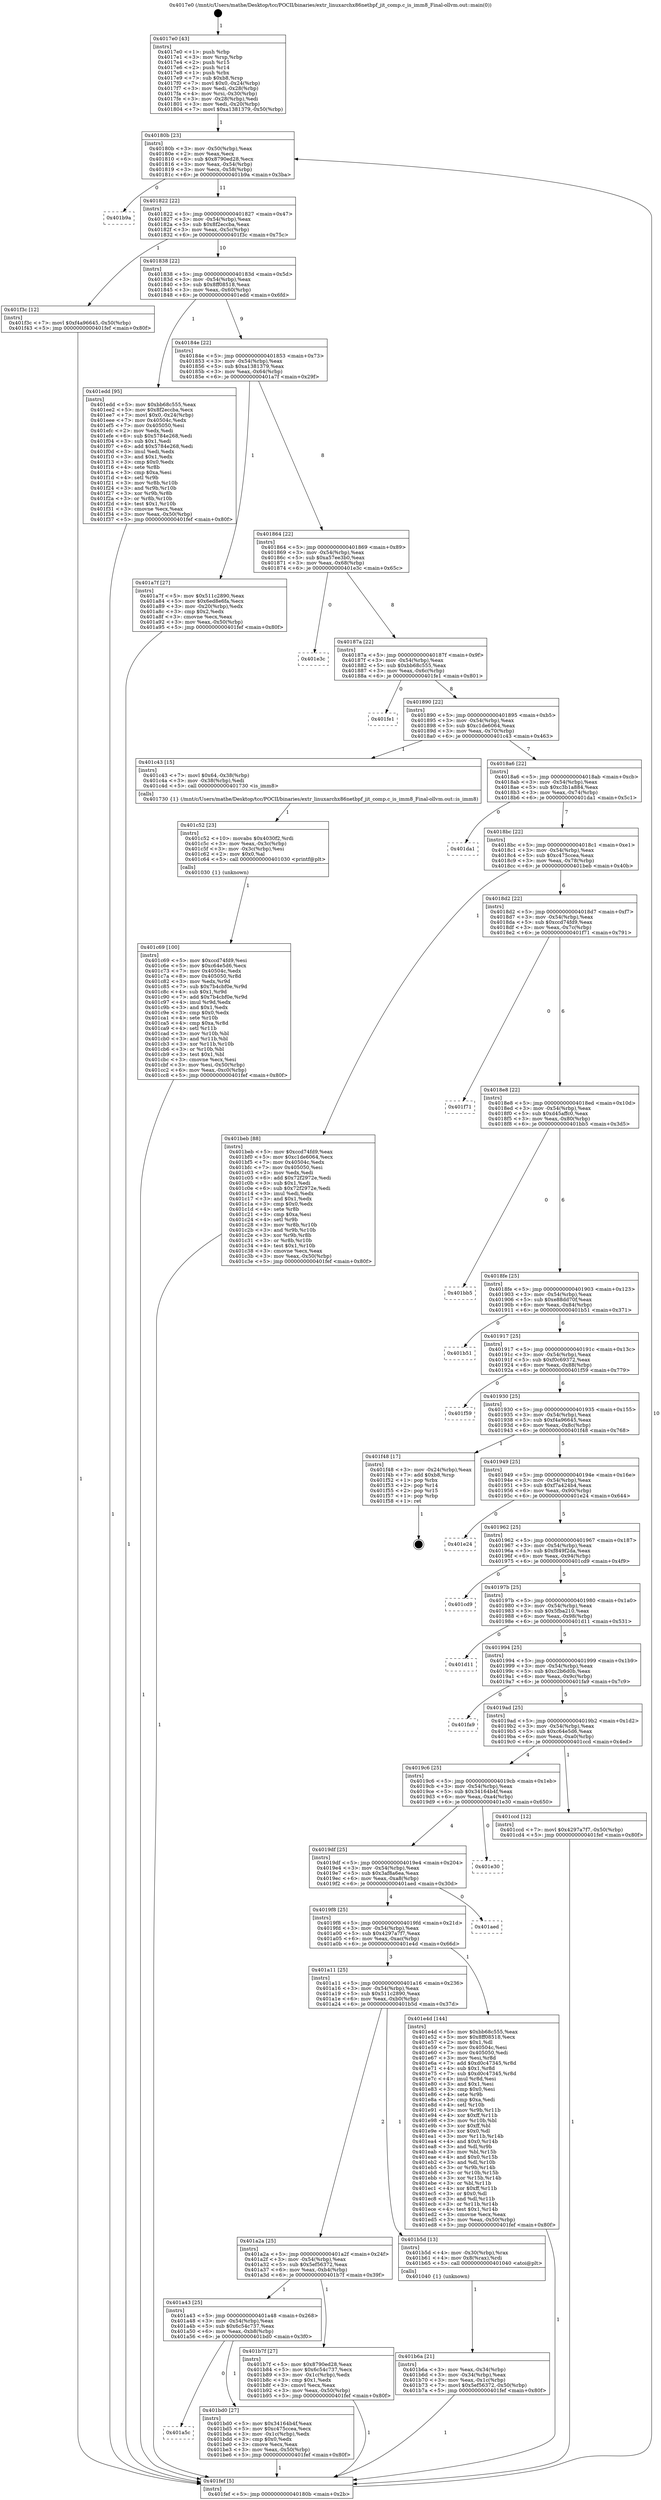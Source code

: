 digraph "0x4017e0" {
  label = "0x4017e0 (/mnt/c/Users/mathe/Desktop/tcc/POCII/binaries/extr_linuxarchx86netbpf_jit_comp.c_is_imm8_Final-ollvm.out::main(0))"
  labelloc = "t"
  node[shape=record]

  Entry [label="",width=0.3,height=0.3,shape=circle,fillcolor=black,style=filled]
  "0x40180b" [label="{
     0x40180b [23]\l
     | [instrs]\l
     &nbsp;&nbsp;0x40180b \<+3\>: mov -0x50(%rbp),%eax\l
     &nbsp;&nbsp;0x40180e \<+2\>: mov %eax,%ecx\l
     &nbsp;&nbsp;0x401810 \<+6\>: sub $0x8790ed28,%ecx\l
     &nbsp;&nbsp;0x401816 \<+3\>: mov %eax,-0x54(%rbp)\l
     &nbsp;&nbsp;0x401819 \<+3\>: mov %ecx,-0x58(%rbp)\l
     &nbsp;&nbsp;0x40181c \<+6\>: je 0000000000401b9a \<main+0x3ba\>\l
  }"]
  "0x401b9a" [label="{
     0x401b9a\l
  }", style=dashed]
  "0x401822" [label="{
     0x401822 [22]\l
     | [instrs]\l
     &nbsp;&nbsp;0x401822 \<+5\>: jmp 0000000000401827 \<main+0x47\>\l
     &nbsp;&nbsp;0x401827 \<+3\>: mov -0x54(%rbp),%eax\l
     &nbsp;&nbsp;0x40182a \<+5\>: sub $0x8f2eccba,%eax\l
     &nbsp;&nbsp;0x40182f \<+3\>: mov %eax,-0x5c(%rbp)\l
     &nbsp;&nbsp;0x401832 \<+6\>: je 0000000000401f3c \<main+0x75c\>\l
  }"]
  Exit [label="",width=0.3,height=0.3,shape=circle,fillcolor=black,style=filled,peripheries=2]
  "0x401f3c" [label="{
     0x401f3c [12]\l
     | [instrs]\l
     &nbsp;&nbsp;0x401f3c \<+7\>: movl $0xf4a96645,-0x50(%rbp)\l
     &nbsp;&nbsp;0x401f43 \<+5\>: jmp 0000000000401fef \<main+0x80f\>\l
  }"]
  "0x401838" [label="{
     0x401838 [22]\l
     | [instrs]\l
     &nbsp;&nbsp;0x401838 \<+5\>: jmp 000000000040183d \<main+0x5d\>\l
     &nbsp;&nbsp;0x40183d \<+3\>: mov -0x54(%rbp),%eax\l
     &nbsp;&nbsp;0x401840 \<+5\>: sub $0x8ff08518,%eax\l
     &nbsp;&nbsp;0x401845 \<+3\>: mov %eax,-0x60(%rbp)\l
     &nbsp;&nbsp;0x401848 \<+6\>: je 0000000000401edd \<main+0x6fd\>\l
  }"]
  "0x401c69" [label="{
     0x401c69 [100]\l
     | [instrs]\l
     &nbsp;&nbsp;0x401c69 \<+5\>: mov $0xccd74fd9,%esi\l
     &nbsp;&nbsp;0x401c6e \<+5\>: mov $0xc64e5d6,%ecx\l
     &nbsp;&nbsp;0x401c73 \<+7\>: mov 0x40504c,%edx\l
     &nbsp;&nbsp;0x401c7a \<+8\>: mov 0x405050,%r8d\l
     &nbsp;&nbsp;0x401c82 \<+3\>: mov %edx,%r9d\l
     &nbsp;&nbsp;0x401c85 \<+7\>: sub $0x7b4cbf0e,%r9d\l
     &nbsp;&nbsp;0x401c8c \<+4\>: sub $0x1,%r9d\l
     &nbsp;&nbsp;0x401c90 \<+7\>: add $0x7b4cbf0e,%r9d\l
     &nbsp;&nbsp;0x401c97 \<+4\>: imul %r9d,%edx\l
     &nbsp;&nbsp;0x401c9b \<+3\>: and $0x1,%edx\l
     &nbsp;&nbsp;0x401c9e \<+3\>: cmp $0x0,%edx\l
     &nbsp;&nbsp;0x401ca1 \<+4\>: sete %r10b\l
     &nbsp;&nbsp;0x401ca5 \<+4\>: cmp $0xa,%r8d\l
     &nbsp;&nbsp;0x401ca9 \<+4\>: setl %r11b\l
     &nbsp;&nbsp;0x401cad \<+3\>: mov %r10b,%bl\l
     &nbsp;&nbsp;0x401cb0 \<+3\>: and %r11b,%bl\l
     &nbsp;&nbsp;0x401cb3 \<+3\>: xor %r11b,%r10b\l
     &nbsp;&nbsp;0x401cb6 \<+3\>: or %r10b,%bl\l
     &nbsp;&nbsp;0x401cb9 \<+3\>: test $0x1,%bl\l
     &nbsp;&nbsp;0x401cbc \<+3\>: cmovne %ecx,%esi\l
     &nbsp;&nbsp;0x401cbf \<+3\>: mov %esi,-0x50(%rbp)\l
     &nbsp;&nbsp;0x401cc2 \<+6\>: mov %eax,-0xc0(%rbp)\l
     &nbsp;&nbsp;0x401cc8 \<+5\>: jmp 0000000000401fef \<main+0x80f\>\l
  }"]
  "0x401edd" [label="{
     0x401edd [95]\l
     | [instrs]\l
     &nbsp;&nbsp;0x401edd \<+5\>: mov $0xbb68c555,%eax\l
     &nbsp;&nbsp;0x401ee2 \<+5\>: mov $0x8f2eccba,%ecx\l
     &nbsp;&nbsp;0x401ee7 \<+7\>: movl $0x0,-0x24(%rbp)\l
     &nbsp;&nbsp;0x401eee \<+7\>: mov 0x40504c,%edx\l
     &nbsp;&nbsp;0x401ef5 \<+7\>: mov 0x405050,%esi\l
     &nbsp;&nbsp;0x401efc \<+2\>: mov %edx,%edi\l
     &nbsp;&nbsp;0x401efe \<+6\>: sub $0x5784e268,%edi\l
     &nbsp;&nbsp;0x401f04 \<+3\>: sub $0x1,%edi\l
     &nbsp;&nbsp;0x401f07 \<+6\>: add $0x5784e268,%edi\l
     &nbsp;&nbsp;0x401f0d \<+3\>: imul %edi,%edx\l
     &nbsp;&nbsp;0x401f10 \<+3\>: and $0x1,%edx\l
     &nbsp;&nbsp;0x401f13 \<+3\>: cmp $0x0,%edx\l
     &nbsp;&nbsp;0x401f16 \<+4\>: sete %r8b\l
     &nbsp;&nbsp;0x401f1a \<+3\>: cmp $0xa,%esi\l
     &nbsp;&nbsp;0x401f1d \<+4\>: setl %r9b\l
     &nbsp;&nbsp;0x401f21 \<+3\>: mov %r8b,%r10b\l
     &nbsp;&nbsp;0x401f24 \<+3\>: and %r9b,%r10b\l
     &nbsp;&nbsp;0x401f27 \<+3\>: xor %r9b,%r8b\l
     &nbsp;&nbsp;0x401f2a \<+3\>: or %r8b,%r10b\l
     &nbsp;&nbsp;0x401f2d \<+4\>: test $0x1,%r10b\l
     &nbsp;&nbsp;0x401f31 \<+3\>: cmovne %ecx,%eax\l
     &nbsp;&nbsp;0x401f34 \<+3\>: mov %eax,-0x50(%rbp)\l
     &nbsp;&nbsp;0x401f37 \<+5\>: jmp 0000000000401fef \<main+0x80f\>\l
  }"]
  "0x40184e" [label="{
     0x40184e [22]\l
     | [instrs]\l
     &nbsp;&nbsp;0x40184e \<+5\>: jmp 0000000000401853 \<main+0x73\>\l
     &nbsp;&nbsp;0x401853 \<+3\>: mov -0x54(%rbp),%eax\l
     &nbsp;&nbsp;0x401856 \<+5\>: sub $0xa1381379,%eax\l
     &nbsp;&nbsp;0x40185b \<+3\>: mov %eax,-0x64(%rbp)\l
     &nbsp;&nbsp;0x40185e \<+6\>: je 0000000000401a7f \<main+0x29f\>\l
  }"]
  "0x401c52" [label="{
     0x401c52 [23]\l
     | [instrs]\l
     &nbsp;&nbsp;0x401c52 \<+10\>: movabs $0x4030f2,%rdi\l
     &nbsp;&nbsp;0x401c5c \<+3\>: mov %eax,-0x3c(%rbp)\l
     &nbsp;&nbsp;0x401c5f \<+3\>: mov -0x3c(%rbp),%esi\l
     &nbsp;&nbsp;0x401c62 \<+2\>: mov $0x0,%al\l
     &nbsp;&nbsp;0x401c64 \<+5\>: call 0000000000401030 \<printf@plt\>\l
     | [calls]\l
     &nbsp;&nbsp;0x401030 \{1\} (unknown)\l
  }"]
  "0x401a7f" [label="{
     0x401a7f [27]\l
     | [instrs]\l
     &nbsp;&nbsp;0x401a7f \<+5\>: mov $0x511c2890,%eax\l
     &nbsp;&nbsp;0x401a84 \<+5\>: mov $0x6ed8e6fa,%ecx\l
     &nbsp;&nbsp;0x401a89 \<+3\>: mov -0x20(%rbp),%edx\l
     &nbsp;&nbsp;0x401a8c \<+3\>: cmp $0x2,%edx\l
     &nbsp;&nbsp;0x401a8f \<+3\>: cmovne %ecx,%eax\l
     &nbsp;&nbsp;0x401a92 \<+3\>: mov %eax,-0x50(%rbp)\l
     &nbsp;&nbsp;0x401a95 \<+5\>: jmp 0000000000401fef \<main+0x80f\>\l
  }"]
  "0x401864" [label="{
     0x401864 [22]\l
     | [instrs]\l
     &nbsp;&nbsp;0x401864 \<+5\>: jmp 0000000000401869 \<main+0x89\>\l
     &nbsp;&nbsp;0x401869 \<+3\>: mov -0x54(%rbp),%eax\l
     &nbsp;&nbsp;0x40186c \<+5\>: sub $0xa57ee3b0,%eax\l
     &nbsp;&nbsp;0x401871 \<+3\>: mov %eax,-0x68(%rbp)\l
     &nbsp;&nbsp;0x401874 \<+6\>: je 0000000000401e3c \<main+0x65c\>\l
  }"]
  "0x401fef" [label="{
     0x401fef [5]\l
     | [instrs]\l
     &nbsp;&nbsp;0x401fef \<+5\>: jmp 000000000040180b \<main+0x2b\>\l
  }"]
  "0x4017e0" [label="{
     0x4017e0 [43]\l
     | [instrs]\l
     &nbsp;&nbsp;0x4017e0 \<+1\>: push %rbp\l
     &nbsp;&nbsp;0x4017e1 \<+3\>: mov %rsp,%rbp\l
     &nbsp;&nbsp;0x4017e4 \<+2\>: push %r15\l
     &nbsp;&nbsp;0x4017e6 \<+2\>: push %r14\l
     &nbsp;&nbsp;0x4017e8 \<+1\>: push %rbx\l
     &nbsp;&nbsp;0x4017e9 \<+7\>: sub $0xb8,%rsp\l
     &nbsp;&nbsp;0x4017f0 \<+7\>: movl $0x0,-0x24(%rbp)\l
     &nbsp;&nbsp;0x4017f7 \<+3\>: mov %edi,-0x28(%rbp)\l
     &nbsp;&nbsp;0x4017fa \<+4\>: mov %rsi,-0x30(%rbp)\l
     &nbsp;&nbsp;0x4017fe \<+3\>: mov -0x28(%rbp),%edi\l
     &nbsp;&nbsp;0x401801 \<+3\>: mov %edi,-0x20(%rbp)\l
     &nbsp;&nbsp;0x401804 \<+7\>: movl $0xa1381379,-0x50(%rbp)\l
  }"]
  "0x401a5c" [label="{
     0x401a5c\l
  }", style=dashed]
  "0x401e3c" [label="{
     0x401e3c\l
  }", style=dashed]
  "0x40187a" [label="{
     0x40187a [22]\l
     | [instrs]\l
     &nbsp;&nbsp;0x40187a \<+5\>: jmp 000000000040187f \<main+0x9f\>\l
     &nbsp;&nbsp;0x40187f \<+3\>: mov -0x54(%rbp),%eax\l
     &nbsp;&nbsp;0x401882 \<+5\>: sub $0xbb68c555,%eax\l
     &nbsp;&nbsp;0x401887 \<+3\>: mov %eax,-0x6c(%rbp)\l
     &nbsp;&nbsp;0x40188a \<+6\>: je 0000000000401fe1 \<main+0x801\>\l
  }"]
  "0x401bd0" [label="{
     0x401bd0 [27]\l
     | [instrs]\l
     &nbsp;&nbsp;0x401bd0 \<+5\>: mov $0x34164b4f,%eax\l
     &nbsp;&nbsp;0x401bd5 \<+5\>: mov $0xc475ccea,%ecx\l
     &nbsp;&nbsp;0x401bda \<+3\>: mov -0x1c(%rbp),%edx\l
     &nbsp;&nbsp;0x401bdd \<+3\>: cmp $0x0,%edx\l
     &nbsp;&nbsp;0x401be0 \<+3\>: cmove %ecx,%eax\l
     &nbsp;&nbsp;0x401be3 \<+3\>: mov %eax,-0x50(%rbp)\l
     &nbsp;&nbsp;0x401be6 \<+5\>: jmp 0000000000401fef \<main+0x80f\>\l
  }"]
  "0x401fe1" [label="{
     0x401fe1\l
  }", style=dashed]
  "0x401890" [label="{
     0x401890 [22]\l
     | [instrs]\l
     &nbsp;&nbsp;0x401890 \<+5\>: jmp 0000000000401895 \<main+0xb5\>\l
     &nbsp;&nbsp;0x401895 \<+3\>: mov -0x54(%rbp),%eax\l
     &nbsp;&nbsp;0x401898 \<+5\>: sub $0xc1de6064,%eax\l
     &nbsp;&nbsp;0x40189d \<+3\>: mov %eax,-0x70(%rbp)\l
     &nbsp;&nbsp;0x4018a0 \<+6\>: je 0000000000401c43 \<main+0x463\>\l
  }"]
  "0x401a43" [label="{
     0x401a43 [25]\l
     | [instrs]\l
     &nbsp;&nbsp;0x401a43 \<+5\>: jmp 0000000000401a48 \<main+0x268\>\l
     &nbsp;&nbsp;0x401a48 \<+3\>: mov -0x54(%rbp),%eax\l
     &nbsp;&nbsp;0x401a4b \<+5\>: sub $0x6c54c737,%eax\l
     &nbsp;&nbsp;0x401a50 \<+6\>: mov %eax,-0xb8(%rbp)\l
     &nbsp;&nbsp;0x401a56 \<+6\>: je 0000000000401bd0 \<main+0x3f0\>\l
  }"]
  "0x401c43" [label="{
     0x401c43 [15]\l
     | [instrs]\l
     &nbsp;&nbsp;0x401c43 \<+7\>: movl $0x64,-0x38(%rbp)\l
     &nbsp;&nbsp;0x401c4a \<+3\>: mov -0x38(%rbp),%edi\l
     &nbsp;&nbsp;0x401c4d \<+5\>: call 0000000000401730 \<is_imm8\>\l
     | [calls]\l
     &nbsp;&nbsp;0x401730 \{1\} (/mnt/c/Users/mathe/Desktop/tcc/POCII/binaries/extr_linuxarchx86netbpf_jit_comp.c_is_imm8_Final-ollvm.out::is_imm8)\l
  }"]
  "0x4018a6" [label="{
     0x4018a6 [22]\l
     | [instrs]\l
     &nbsp;&nbsp;0x4018a6 \<+5\>: jmp 00000000004018ab \<main+0xcb\>\l
     &nbsp;&nbsp;0x4018ab \<+3\>: mov -0x54(%rbp),%eax\l
     &nbsp;&nbsp;0x4018ae \<+5\>: sub $0xc3b1a884,%eax\l
     &nbsp;&nbsp;0x4018b3 \<+3\>: mov %eax,-0x74(%rbp)\l
     &nbsp;&nbsp;0x4018b6 \<+6\>: je 0000000000401da1 \<main+0x5c1\>\l
  }"]
  "0x401b7f" [label="{
     0x401b7f [27]\l
     | [instrs]\l
     &nbsp;&nbsp;0x401b7f \<+5\>: mov $0x8790ed28,%eax\l
     &nbsp;&nbsp;0x401b84 \<+5\>: mov $0x6c54c737,%ecx\l
     &nbsp;&nbsp;0x401b89 \<+3\>: mov -0x1c(%rbp),%edx\l
     &nbsp;&nbsp;0x401b8c \<+3\>: cmp $0x1,%edx\l
     &nbsp;&nbsp;0x401b8f \<+3\>: cmovl %ecx,%eax\l
     &nbsp;&nbsp;0x401b92 \<+3\>: mov %eax,-0x50(%rbp)\l
     &nbsp;&nbsp;0x401b95 \<+5\>: jmp 0000000000401fef \<main+0x80f\>\l
  }"]
  "0x401da1" [label="{
     0x401da1\l
  }", style=dashed]
  "0x4018bc" [label="{
     0x4018bc [22]\l
     | [instrs]\l
     &nbsp;&nbsp;0x4018bc \<+5\>: jmp 00000000004018c1 \<main+0xe1\>\l
     &nbsp;&nbsp;0x4018c1 \<+3\>: mov -0x54(%rbp),%eax\l
     &nbsp;&nbsp;0x4018c4 \<+5\>: sub $0xc475ccea,%eax\l
     &nbsp;&nbsp;0x4018c9 \<+3\>: mov %eax,-0x78(%rbp)\l
     &nbsp;&nbsp;0x4018cc \<+6\>: je 0000000000401beb \<main+0x40b\>\l
  }"]
  "0x401b6a" [label="{
     0x401b6a [21]\l
     | [instrs]\l
     &nbsp;&nbsp;0x401b6a \<+3\>: mov %eax,-0x34(%rbp)\l
     &nbsp;&nbsp;0x401b6d \<+3\>: mov -0x34(%rbp),%eax\l
     &nbsp;&nbsp;0x401b70 \<+3\>: mov %eax,-0x1c(%rbp)\l
     &nbsp;&nbsp;0x401b73 \<+7\>: movl $0x5ef56372,-0x50(%rbp)\l
     &nbsp;&nbsp;0x401b7a \<+5\>: jmp 0000000000401fef \<main+0x80f\>\l
  }"]
  "0x401beb" [label="{
     0x401beb [88]\l
     | [instrs]\l
     &nbsp;&nbsp;0x401beb \<+5\>: mov $0xccd74fd9,%eax\l
     &nbsp;&nbsp;0x401bf0 \<+5\>: mov $0xc1de6064,%ecx\l
     &nbsp;&nbsp;0x401bf5 \<+7\>: mov 0x40504c,%edx\l
     &nbsp;&nbsp;0x401bfc \<+7\>: mov 0x405050,%esi\l
     &nbsp;&nbsp;0x401c03 \<+2\>: mov %edx,%edi\l
     &nbsp;&nbsp;0x401c05 \<+6\>: add $0x72f2972e,%edi\l
     &nbsp;&nbsp;0x401c0b \<+3\>: sub $0x1,%edi\l
     &nbsp;&nbsp;0x401c0e \<+6\>: sub $0x72f2972e,%edi\l
     &nbsp;&nbsp;0x401c14 \<+3\>: imul %edi,%edx\l
     &nbsp;&nbsp;0x401c17 \<+3\>: and $0x1,%edx\l
     &nbsp;&nbsp;0x401c1a \<+3\>: cmp $0x0,%edx\l
     &nbsp;&nbsp;0x401c1d \<+4\>: sete %r8b\l
     &nbsp;&nbsp;0x401c21 \<+3\>: cmp $0xa,%esi\l
     &nbsp;&nbsp;0x401c24 \<+4\>: setl %r9b\l
     &nbsp;&nbsp;0x401c28 \<+3\>: mov %r8b,%r10b\l
     &nbsp;&nbsp;0x401c2b \<+3\>: and %r9b,%r10b\l
     &nbsp;&nbsp;0x401c2e \<+3\>: xor %r9b,%r8b\l
     &nbsp;&nbsp;0x401c31 \<+3\>: or %r8b,%r10b\l
     &nbsp;&nbsp;0x401c34 \<+4\>: test $0x1,%r10b\l
     &nbsp;&nbsp;0x401c38 \<+3\>: cmovne %ecx,%eax\l
     &nbsp;&nbsp;0x401c3b \<+3\>: mov %eax,-0x50(%rbp)\l
     &nbsp;&nbsp;0x401c3e \<+5\>: jmp 0000000000401fef \<main+0x80f\>\l
  }"]
  "0x4018d2" [label="{
     0x4018d2 [22]\l
     | [instrs]\l
     &nbsp;&nbsp;0x4018d2 \<+5\>: jmp 00000000004018d7 \<main+0xf7\>\l
     &nbsp;&nbsp;0x4018d7 \<+3\>: mov -0x54(%rbp),%eax\l
     &nbsp;&nbsp;0x4018da \<+5\>: sub $0xccd74fd9,%eax\l
     &nbsp;&nbsp;0x4018df \<+3\>: mov %eax,-0x7c(%rbp)\l
     &nbsp;&nbsp;0x4018e2 \<+6\>: je 0000000000401f71 \<main+0x791\>\l
  }"]
  "0x401a2a" [label="{
     0x401a2a [25]\l
     | [instrs]\l
     &nbsp;&nbsp;0x401a2a \<+5\>: jmp 0000000000401a2f \<main+0x24f\>\l
     &nbsp;&nbsp;0x401a2f \<+3\>: mov -0x54(%rbp),%eax\l
     &nbsp;&nbsp;0x401a32 \<+5\>: sub $0x5ef56372,%eax\l
     &nbsp;&nbsp;0x401a37 \<+6\>: mov %eax,-0xb4(%rbp)\l
     &nbsp;&nbsp;0x401a3d \<+6\>: je 0000000000401b7f \<main+0x39f\>\l
  }"]
  "0x401f71" [label="{
     0x401f71\l
  }", style=dashed]
  "0x4018e8" [label="{
     0x4018e8 [22]\l
     | [instrs]\l
     &nbsp;&nbsp;0x4018e8 \<+5\>: jmp 00000000004018ed \<main+0x10d\>\l
     &nbsp;&nbsp;0x4018ed \<+3\>: mov -0x54(%rbp),%eax\l
     &nbsp;&nbsp;0x4018f0 \<+5\>: sub $0xd45affc0,%eax\l
     &nbsp;&nbsp;0x4018f5 \<+3\>: mov %eax,-0x80(%rbp)\l
     &nbsp;&nbsp;0x4018f8 \<+6\>: je 0000000000401bb5 \<main+0x3d5\>\l
  }"]
  "0x401b5d" [label="{
     0x401b5d [13]\l
     | [instrs]\l
     &nbsp;&nbsp;0x401b5d \<+4\>: mov -0x30(%rbp),%rax\l
     &nbsp;&nbsp;0x401b61 \<+4\>: mov 0x8(%rax),%rdi\l
     &nbsp;&nbsp;0x401b65 \<+5\>: call 0000000000401040 \<atoi@plt\>\l
     | [calls]\l
     &nbsp;&nbsp;0x401040 \{1\} (unknown)\l
  }"]
  "0x401bb5" [label="{
     0x401bb5\l
  }", style=dashed]
  "0x4018fe" [label="{
     0x4018fe [25]\l
     | [instrs]\l
     &nbsp;&nbsp;0x4018fe \<+5\>: jmp 0000000000401903 \<main+0x123\>\l
     &nbsp;&nbsp;0x401903 \<+3\>: mov -0x54(%rbp),%eax\l
     &nbsp;&nbsp;0x401906 \<+5\>: sub $0xe88dd70f,%eax\l
     &nbsp;&nbsp;0x40190b \<+6\>: mov %eax,-0x84(%rbp)\l
     &nbsp;&nbsp;0x401911 \<+6\>: je 0000000000401b51 \<main+0x371\>\l
  }"]
  "0x401a11" [label="{
     0x401a11 [25]\l
     | [instrs]\l
     &nbsp;&nbsp;0x401a11 \<+5\>: jmp 0000000000401a16 \<main+0x236\>\l
     &nbsp;&nbsp;0x401a16 \<+3\>: mov -0x54(%rbp),%eax\l
     &nbsp;&nbsp;0x401a19 \<+5\>: sub $0x511c2890,%eax\l
     &nbsp;&nbsp;0x401a1e \<+6\>: mov %eax,-0xb0(%rbp)\l
     &nbsp;&nbsp;0x401a24 \<+6\>: je 0000000000401b5d \<main+0x37d\>\l
  }"]
  "0x401b51" [label="{
     0x401b51\l
  }", style=dashed]
  "0x401917" [label="{
     0x401917 [25]\l
     | [instrs]\l
     &nbsp;&nbsp;0x401917 \<+5\>: jmp 000000000040191c \<main+0x13c\>\l
     &nbsp;&nbsp;0x40191c \<+3\>: mov -0x54(%rbp),%eax\l
     &nbsp;&nbsp;0x40191f \<+5\>: sub $0xf0c69372,%eax\l
     &nbsp;&nbsp;0x401924 \<+6\>: mov %eax,-0x88(%rbp)\l
     &nbsp;&nbsp;0x40192a \<+6\>: je 0000000000401f59 \<main+0x779\>\l
  }"]
  "0x401e4d" [label="{
     0x401e4d [144]\l
     | [instrs]\l
     &nbsp;&nbsp;0x401e4d \<+5\>: mov $0xbb68c555,%eax\l
     &nbsp;&nbsp;0x401e52 \<+5\>: mov $0x8ff08518,%ecx\l
     &nbsp;&nbsp;0x401e57 \<+2\>: mov $0x1,%dl\l
     &nbsp;&nbsp;0x401e59 \<+7\>: mov 0x40504c,%esi\l
     &nbsp;&nbsp;0x401e60 \<+7\>: mov 0x405050,%edi\l
     &nbsp;&nbsp;0x401e67 \<+3\>: mov %esi,%r8d\l
     &nbsp;&nbsp;0x401e6a \<+7\>: add $0xd0c47345,%r8d\l
     &nbsp;&nbsp;0x401e71 \<+4\>: sub $0x1,%r8d\l
     &nbsp;&nbsp;0x401e75 \<+7\>: sub $0xd0c47345,%r8d\l
     &nbsp;&nbsp;0x401e7c \<+4\>: imul %r8d,%esi\l
     &nbsp;&nbsp;0x401e80 \<+3\>: and $0x1,%esi\l
     &nbsp;&nbsp;0x401e83 \<+3\>: cmp $0x0,%esi\l
     &nbsp;&nbsp;0x401e86 \<+4\>: sete %r9b\l
     &nbsp;&nbsp;0x401e8a \<+3\>: cmp $0xa,%edi\l
     &nbsp;&nbsp;0x401e8d \<+4\>: setl %r10b\l
     &nbsp;&nbsp;0x401e91 \<+3\>: mov %r9b,%r11b\l
     &nbsp;&nbsp;0x401e94 \<+4\>: xor $0xff,%r11b\l
     &nbsp;&nbsp;0x401e98 \<+3\>: mov %r10b,%bl\l
     &nbsp;&nbsp;0x401e9b \<+3\>: xor $0xff,%bl\l
     &nbsp;&nbsp;0x401e9e \<+3\>: xor $0x0,%dl\l
     &nbsp;&nbsp;0x401ea1 \<+3\>: mov %r11b,%r14b\l
     &nbsp;&nbsp;0x401ea4 \<+4\>: and $0x0,%r14b\l
     &nbsp;&nbsp;0x401ea8 \<+3\>: and %dl,%r9b\l
     &nbsp;&nbsp;0x401eab \<+3\>: mov %bl,%r15b\l
     &nbsp;&nbsp;0x401eae \<+4\>: and $0x0,%r15b\l
     &nbsp;&nbsp;0x401eb2 \<+3\>: and %dl,%r10b\l
     &nbsp;&nbsp;0x401eb5 \<+3\>: or %r9b,%r14b\l
     &nbsp;&nbsp;0x401eb8 \<+3\>: or %r10b,%r15b\l
     &nbsp;&nbsp;0x401ebb \<+3\>: xor %r15b,%r14b\l
     &nbsp;&nbsp;0x401ebe \<+3\>: or %bl,%r11b\l
     &nbsp;&nbsp;0x401ec1 \<+4\>: xor $0xff,%r11b\l
     &nbsp;&nbsp;0x401ec5 \<+3\>: or $0x0,%dl\l
     &nbsp;&nbsp;0x401ec8 \<+3\>: and %dl,%r11b\l
     &nbsp;&nbsp;0x401ecb \<+3\>: or %r11b,%r14b\l
     &nbsp;&nbsp;0x401ece \<+4\>: test $0x1,%r14b\l
     &nbsp;&nbsp;0x401ed2 \<+3\>: cmovne %ecx,%eax\l
     &nbsp;&nbsp;0x401ed5 \<+3\>: mov %eax,-0x50(%rbp)\l
     &nbsp;&nbsp;0x401ed8 \<+5\>: jmp 0000000000401fef \<main+0x80f\>\l
  }"]
  "0x401f59" [label="{
     0x401f59\l
  }", style=dashed]
  "0x401930" [label="{
     0x401930 [25]\l
     | [instrs]\l
     &nbsp;&nbsp;0x401930 \<+5\>: jmp 0000000000401935 \<main+0x155\>\l
     &nbsp;&nbsp;0x401935 \<+3\>: mov -0x54(%rbp),%eax\l
     &nbsp;&nbsp;0x401938 \<+5\>: sub $0xf4a96645,%eax\l
     &nbsp;&nbsp;0x40193d \<+6\>: mov %eax,-0x8c(%rbp)\l
     &nbsp;&nbsp;0x401943 \<+6\>: je 0000000000401f48 \<main+0x768\>\l
  }"]
  "0x4019f8" [label="{
     0x4019f8 [25]\l
     | [instrs]\l
     &nbsp;&nbsp;0x4019f8 \<+5\>: jmp 00000000004019fd \<main+0x21d\>\l
     &nbsp;&nbsp;0x4019fd \<+3\>: mov -0x54(%rbp),%eax\l
     &nbsp;&nbsp;0x401a00 \<+5\>: sub $0x4297a7f7,%eax\l
     &nbsp;&nbsp;0x401a05 \<+6\>: mov %eax,-0xac(%rbp)\l
     &nbsp;&nbsp;0x401a0b \<+6\>: je 0000000000401e4d \<main+0x66d\>\l
  }"]
  "0x401f48" [label="{
     0x401f48 [17]\l
     | [instrs]\l
     &nbsp;&nbsp;0x401f48 \<+3\>: mov -0x24(%rbp),%eax\l
     &nbsp;&nbsp;0x401f4b \<+7\>: add $0xb8,%rsp\l
     &nbsp;&nbsp;0x401f52 \<+1\>: pop %rbx\l
     &nbsp;&nbsp;0x401f53 \<+2\>: pop %r14\l
     &nbsp;&nbsp;0x401f55 \<+2\>: pop %r15\l
     &nbsp;&nbsp;0x401f57 \<+1\>: pop %rbp\l
     &nbsp;&nbsp;0x401f58 \<+1\>: ret\l
  }"]
  "0x401949" [label="{
     0x401949 [25]\l
     | [instrs]\l
     &nbsp;&nbsp;0x401949 \<+5\>: jmp 000000000040194e \<main+0x16e\>\l
     &nbsp;&nbsp;0x40194e \<+3\>: mov -0x54(%rbp),%eax\l
     &nbsp;&nbsp;0x401951 \<+5\>: sub $0xf7a424b4,%eax\l
     &nbsp;&nbsp;0x401956 \<+6\>: mov %eax,-0x90(%rbp)\l
     &nbsp;&nbsp;0x40195c \<+6\>: je 0000000000401e24 \<main+0x644\>\l
  }"]
  "0x401aed" [label="{
     0x401aed\l
  }", style=dashed]
  "0x401e24" [label="{
     0x401e24\l
  }", style=dashed]
  "0x401962" [label="{
     0x401962 [25]\l
     | [instrs]\l
     &nbsp;&nbsp;0x401962 \<+5\>: jmp 0000000000401967 \<main+0x187\>\l
     &nbsp;&nbsp;0x401967 \<+3\>: mov -0x54(%rbp),%eax\l
     &nbsp;&nbsp;0x40196a \<+5\>: sub $0xf849f2da,%eax\l
     &nbsp;&nbsp;0x40196f \<+6\>: mov %eax,-0x94(%rbp)\l
     &nbsp;&nbsp;0x401975 \<+6\>: je 0000000000401cd9 \<main+0x4f9\>\l
  }"]
  "0x4019df" [label="{
     0x4019df [25]\l
     | [instrs]\l
     &nbsp;&nbsp;0x4019df \<+5\>: jmp 00000000004019e4 \<main+0x204\>\l
     &nbsp;&nbsp;0x4019e4 \<+3\>: mov -0x54(%rbp),%eax\l
     &nbsp;&nbsp;0x4019e7 \<+5\>: sub $0x3af8a6ea,%eax\l
     &nbsp;&nbsp;0x4019ec \<+6\>: mov %eax,-0xa8(%rbp)\l
     &nbsp;&nbsp;0x4019f2 \<+6\>: je 0000000000401aed \<main+0x30d\>\l
  }"]
  "0x401cd9" [label="{
     0x401cd9\l
  }", style=dashed]
  "0x40197b" [label="{
     0x40197b [25]\l
     | [instrs]\l
     &nbsp;&nbsp;0x40197b \<+5\>: jmp 0000000000401980 \<main+0x1a0\>\l
     &nbsp;&nbsp;0x401980 \<+3\>: mov -0x54(%rbp),%eax\l
     &nbsp;&nbsp;0x401983 \<+5\>: sub $0x5fba210,%eax\l
     &nbsp;&nbsp;0x401988 \<+6\>: mov %eax,-0x98(%rbp)\l
     &nbsp;&nbsp;0x40198e \<+6\>: je 0000000000401d11 \<main+0x531\>\l
  }"]
  "0x401e30" [label="{
     0x401e30\l
  }", style=dashed]
  "0x401d11" [label="{
     0x401d11\l
  }", style=dashed]
  "0x401994" [label="{
     0x401994 [25]\l
     | [instrs]\l
     &nbsp;&nbsp;0x401994 \<+5\>: jmp 0000000000401999 \<main+0x1b9\>\l
     &nbsp;&nbsp;0x401999 \<+3\>: mov -0x54(%rbp),%eax\l
     &nbsp;&nbsp;0x40199c \<+5\>: sub $0xc2b6d0b,%eax\l
     &nbsp;&nbsp;0x4019a1 \<+6\>: mov %eax,-0x9c(%rbp)\l
     &nbsp;&nbsp;0x4019a7 \<+6\>: je 0000000000401fa9 \<main+0x7c9\>\l
  }"]
  "0x4019c6" [label="{
     0x4019c6 [25]\l
     | [instrs]\l
     &nbsp;&nbsp;0x4019c6 \<+5\>: jmp 00000000004019cb \<main+0x1eb\>\l
     &nbsp;&nbsp;0x4019cb \<+3\>: mov -0x54(%rbp),%eax\l
     &nbsp;&nbsp;0x4019ce \<+5\>: sub $0x34164b4f,%eax\l
     &nbsp;&nbsp;0x4019d3 \<+6\>: mov %eax,-0xa4(%rbp)\l
     &nbsp;&nbsp;0x4019d9 \<+6\>: je 0000000000401e30 \<main+0x650\>\l
  }"]
  "0x401fa9" [label="{
     0x401fa9\l
  }", style=dashed]
  "0x4019ad" [label="{
     0x4019ad [25]\l
     | [instrs]\l
     &nbsp;&nbsp;0x4019ad \<+5\>: jmp 00000000004019b2 \<main+0x1d2\>\l
     &nbsp;&nbsp;0x4019b2 \<+3\>: mov -0x54(%rbp),%eax\l
     &nbsp;&nbsp;0x4019b5 \<+5\>: sub $0xc64e5d6,%eax\l
     &nbsp;&nbsp;0x4019ba \<+6\>: mov %eax,-0xa0(%rbp)\l
     &nbsp;&nbsp;0x4019c0 \<+6\>: je 0000000000401ccd \<main+0x4ed\>\l
  }"]
  "0x401ccd" [label="{
     0x401ccd [12]\l
     | [instrs]\l
     &nbsp;&nbsp;0x401ccd \<+7\>: movl $0x4297a7f7,-0x50(%rbp)\l
     &nbsp;&nbsp;0x401cd4 \<+5\>: jmp 0000000000401fef \<main+0x80f\>\l
  }"]
  Entry -> "0x4017e0" [label=" 1"]
  "0x40180b" -> "0x401b9a" [label=" 0"]
  "0x40180b" -> "0x401822" [label=" 11"]
  "0x401f48" -> Exit [label=" 1"]
  "0x401822" -> "0x401f3c" [label=" 1"]
  "0x401822" -> "0x401838" [label=" 10"]
  "0x401f3c" -> "0x401fef" [label=" 1"]
  "0x401838" -> "0x401edd" [label=" 1"]
  "0x401838" -> "0x40184e" [label=" 9"]
  "0x401edd" -> "0x401fef" [label=" 1"]
  "0x40184e" -> "0x401a7f" [label=" 1"]
  "0x40184e" -> "0x401864" [label=" 8"]
  "0x401a7f" -> "0x401fef" [label=" 1"]
  "0x4017e0" -> "0x40180b" [label=" 1"]
  "0x401fef" -> "0x40180b" [label=" 10"]
  "0x401e4d" -> "0x401fef" [label=" 1"]
  "0x401864" -> "0x401e3c" [label=" 0"]
  "0x401864" -> "0x40187a" [label=" 8"]
  "0x401ccd" -> "0x401fef" [label=" 1"]
  "0x40187a" -> "0x401fe1" [label=" 0"]
  "0x40187a" -> "0x401890" [label=" 8"]
  "0x401c69" -> "0x401fef" [label=" 1"]
  "0x401890" -> "0x401c43" [label=" 1"]
  "0x401890" -> "0x4018a6" [label=" 7"]
  "0x401c43" -> "0x401c52" [label=" 1"]
  "0x4018a6" -> "0x401da1" [label=" 0"]
  "0x4018a6" -> "0x4018bc" [label=" 7"]
  "0x401beb" -> "0x401fef" [label=" 1"]
  "0x4018bc" -> "0x401beb" [label=" 1"]
  "0x4018bc" -> "0x4018d2" [label=" 6"]
  "0x401a43" -> "0x401a5c" [label=" 0"]
  "0x4018d2" -> "0x401f71" [label=" 0"]
  "0x4018d2" -> "0x4018e8" [label=" 6"]
  "0x401a43" -> "0x401bd0" [label=" 1"]
  "0x4018e8" -> "0x401bb5" [label=" 0"]
  "0x4018e8" -> "0x4018fe" [label=" 6"]
  "0x401c52" -> "0x401c69" [label=" 1"]
  "0x4018fe" -> "0x401b51" [label=" 0"]
  "0x4018fe" -> "0x401917" [label=" 6"]
  "0x401a2a" -> "0x401a43" [label=" 1"]
  "0x401917" -> "0x401f59" [label=" 0"]
  "0x401917" -> "0x401930" [label=" 6"]
  "0x401a2a" -> "0x401b7f" [label=" 1"]
  "0x401930" -> "0x401f48" [label=" 1"]
  "0x401930" -> "0x401949" [label=" 5"]
  "0x401b6a" -> "0x401fef" [label=" 1"]
  "0x401949" -> "0x401e24" [label=" 0"]
  "0x401949" -> "0x401962" [label=" 5"]
  "0x401b5d" -> "0x401b6a" [label=" 1"]
  "0x401962" -> "0x401cd9" [label=" 0"]
  "0x401962" -> "0x40197b" [label=" 5"]
  "0x401a11" -> "0x401b5d" [label=" 1"]
  "0x40197b" -> "0x401d11" [label=" 0"]
  "0x40197b" -> "0x401994" [label=" 5"]
  "0x401b7f" -> "0x401fef" [label=" 1"]
  "0x401994" -> "0x401fa9" [label=" 0"]
  "0x401994" -> "0x4019ad" [label=" 5"]
  "0x4019f8" -> "0x401e4d" [label=" 1"]
  "0x4019ad" -> "0x401ccd" [label=" 1"]
  "0x4019ad" -> "0x4019c6" [label=" 4"]
  "0x4019f8" -> "0x401a11" [label=" 3"]
  "0x4019c6" -> "0x401e30" [label=" 0"]
  "0x4019c6" -> "0x4019df" [label=" 4"]
  "0x401a11" -> "0x401a2a" [label=" 2"]
  "0x4019df" -> "0x401aed" [label=" 0"]
  "0x4019df" -> "0x4019f8" [label=" 4"]
  "0x401bd0" -> "0x401fef" [label=" 1"]
}
